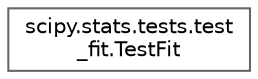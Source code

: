 digraph "Graphical Class Hierarchy"
{
 // LATEX_PDF_SIZE
  bgcolor="transparent";
  edge [fontname=Helvetica,fontsize=10,labelfontname=Helvetica,labelfontsize=10];
  node [fontname=Helvetica,fontsize=10,shape=box,height=0.2,width=0.4];
  rankdir="LR";
  Node0 [id="Node000000",label="scipy.stats.tests.test\l_fit.TestFit",height=0.2,width=0.4,color="grey40", fillcolor="white", style="filled",URL="$d3/dcf/classscipy_1_1stats_1_1tests_1_1test__fit_1_1TestFit.html",tooltip=" "];
}
